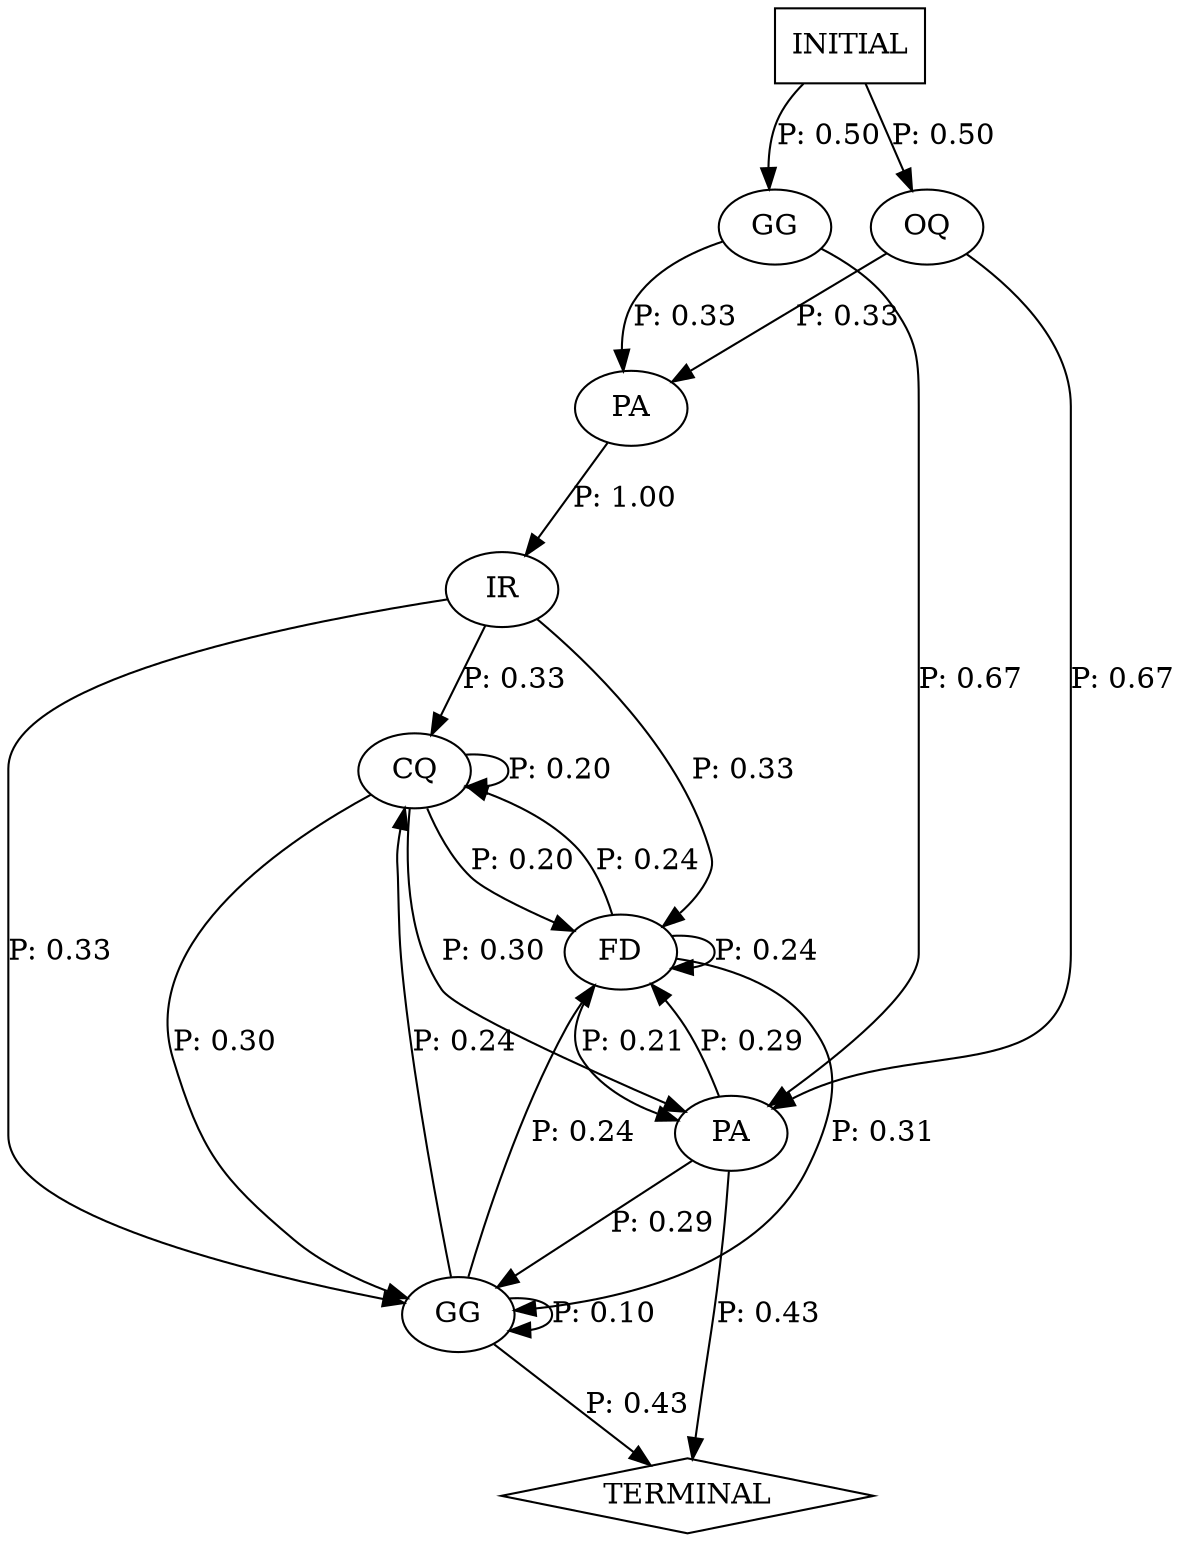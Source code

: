 digraph G {
  0 [label="CQ"];
  1 [label="FD"];
  2 [label="GG"];
  3 [label="GG"];
  4 [label="IR"];
  5 [label="OQ"];
  6 [label="PA"];
  7 [label="PA"];
  8 [label="TERMINAL",shape=diamond];
  9 [label="INITIAL",shape=box];
0->0 [label="P: 0.20"];
0->1 [label="P: 0.20"];
0->3 [label="P: 0.30"];
0->7 [label="P: 0.30"];
1->0 [label="P: 0.24"];
1->1 [label="P: 0.24"];
1->3 [label="P: 0.31"];
1->7 [label="P: 0.21"];
2->6 [label="P: 0.33"];
2->7 [label="P: 0.67"];
3->0 [label="P: 0.24"];
3->1 [label="P: 0.24"];
3->3 [label="P: 0.10"];
3->8 [label="P: 0.43"];
4->0 [label="P: 0.33"];
4->1 [label="P: 0.33"];
4->3 [label="P: 0.33"];
5->6 [label="P: 0.33"];
5->7 [label="P: 0.67"];
6->4 [label="P: 1.00"];
7->1 [label="P: 0.29"];
7->3 [label="P: 0.29"];
7->8 [label="P: 0.43"];
9->2 [label="P: 0.50"];
9->5 [label="P: 0.50"];
}
